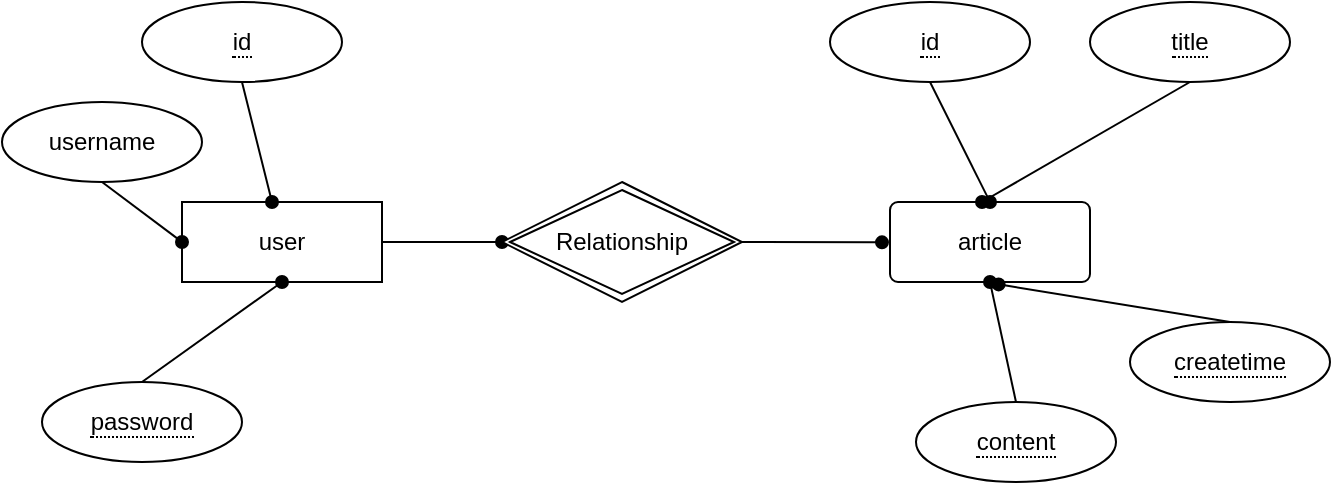 <mxfile version="14.7.7" type="github">
  <diagram id="nIkWP1dEO8LnHkIpu6Ge" name="Page-1">
    <mxGraphModel dx="788" dy="604" grid="1" gridSize="10" guides="1" tooltips="1" connect="1" arrows="1" fold="1" page="1" pageScale="1" pageWidth="827" pageHeight="1169" math="0" shadow="0">
      <root>
        <mxCell id="0" />
        <mxCell id="1" parent="0" />
        <mxCell id="HdGK9FtGteFxkMYbfXeP-26" style="edgeStyle=none;rounded=0;orthogonalLoop=1;jettySize=auto;html=1;exitX=1;exitY=0.5;exitDx=0;exitDy=0;entryX=0;entryY=0.5;entryDx=0;entryDy=0;endArrow=oval;endFill=1;" edge="1" parent="1" source="HdGK9FtGteFxkMYbfXeP-3" target="HdGK9FtGteFxkMYbfXeP-25">
          <mxGeometry relative="1" as="geometry" />
        </mxCell>
        <mxCell id="HdGK9FtGteFxkMYbfXeP-3" value="user" style="whiteSpace=wrap;html=1;align=center;" vertex="1" parent="1">
          <mxGeometry x="90" y="150" width="100" height="40" as="geometry" />
        </mxCell>
        <mxCell id="HdGK9FtGteFxkMYbfXeP-7" style="rounded=0;orthogonalLoop=1;jettySize=auto;html=1;exitX=0.5;exitY=1;exitDx=0;exitDy=0;endArrow=oval;endFill=1;" edge="1" parent="1" source="HdGK9FtGteFxkMYbfXeP-4" target="HdGK9FtGteFxkMYbfXeP-3">
          <mxGeometry relative="1" as="geometry" />
        </mxCell>
        <mxCell id="HdGK9FtGteFxkMYbfXeP-4" value="&lt;span style=&quot;border-bottom: 1px dotted&quot;&gt;id&lt;/span&gt;" style="ellipse;whiteSpace=wrap;html=1;align=center;" vertex="1" parent="1">
          <mxGeometry x="70" y="50" width="100" height="40" as="geometry" />
        </mxCell>
        <mxCell id="HdGK9FtGteFxkMYbfXeP-9" style="edgeStyle=none;rounded=0;orthogonalLoop=1;jettySize=auto;html=1;exitX=0.5;exitY=1;exitDx=0;exitDy=0;entryX=0;entryY=0.5;entryDx=0;entryDy=0;endArrow=oval;endFill=1;" edge="1" parent="1" source="HdGK9FtGteFxkMYbfXeP-8" target="HdGK9FtGteFxkMYbfXeP-3">
          <mxGeometry relative="1" as="geometry" />
        </mxCell>
        <mxCell id="HdGK9FtGteFxkMYbfXeP-8" value="username&lt;br&gt;" style="ellipse;whiteSpace=wrap;html=1;align=center;" vertex="1" parent="1">
          <mxGeometry y="100" width="100" height="40" as="geometry" />
        </mxCell>
        <mxCell id="HdGK9FtGteFxkMYbfXeP-11" style="edgeStyle=none;rounded=0;orthogonalLoop=1;jettySize=auto;html=1;exitX=0.5;exitY=0;exitDx=0;exitDy=0;entryX=0.5;entryY=1;entryDx=0;entryDy=0;endArrow=oval;endFill=1;" edge="1" parent="1" source="HdGK9FtGteFxkMYbfXeP-10" target="HdGK9FtGteFxkMYbfXeP-3">
          <mxGeometry relative="1" as="geometry" />
        </mxCell>
        <mxCell id="HdGK9FtGteFxkMYbfXeP-10" value="&lt;span style=&quot;border-bottom: 1px dotted&quot;&gt;password&lt;br&gt;&lt;/span&gt;" style="ellipse;whiteSpace=wrap;html=1;align=center;" vertex="1" parent="1">
          <mxGeometry x="20" y="240" width="100" height="40" as="geometry" />
        </mxCell>
        <mxCell id="HdGK9FtGteFxkMYbfXeP-12" value="article" style="rounded=1;arcSize=10;whiteSpace=wrap;html=1;align=center;" vertex="1" parent="1">
          <mxGeometry x="444" y="150" width="100" height="40" as="geometry" />
        </mxCell>
        <mxCell id="HdGK9FtGteFxkMYbfXeP-17" style="edgeStyle=none;rounded=0;orthogonalLoop=1;jettySize=auto;html=1;exitX=0.5;exitY=1;exitDx=0;exitDy=0;entryX=0.5;entryY=0;entryDx=0;entryDy=0;endArrow=oval;endFill=1;" edge="1" parent="1" source="HdGK9FtGteFxkMYbfXeP-13" target="HdGK9FtGteFxkMYbfXeP-12">
          <mxGeometry relative="1" as="geometry" />
        </mxCell>
        <mxCell id="HdGK9FtGteFxkMYbfXeP-13" value="&lt;span style=&quot;border-bottom: 1px dotted&quot;&gt;id&lt;br&gt;&lt;/span&gt;" style="ellipse;whiteSpace=wrap;html=1;align=center;" vertex="1" parent="1">
          <mxGeometry x="414" y="50" width="100" height="40" as="geometry" />
        </mxCell>
        <mxCell id="HdGK9FtGteFxkMYbfXeP-18" style="edgeStyle=none;rounded=0;orthogonalLoop=1;jettySize=auto;html=1;exitX=0.5;exitY=1;exitDx=0;exitDy=0;endArrow=oval;endFill=1;" edge="1" parent="1" source="HdGK9FtGteFxkMYbfXeP-14">
          <mxGeometry relative="1" as="geometry">
            <mxPoint x="490" y="150" as="targetPoint" />
          </mxGeometry>
        </mxCell>
        <mxCell id="HdGK9FtGteFxkMYbfXeP-14" value="&lt;span style=&quot;border-bottom: 1px dotted&quot;&gt;title&lt;br&gt;&lt;/span&gt;" style="ellipse;whiteSpace=wrap;html=1;align=center;" vertex="1" parent="1">
          <mxGeometry x="544" y="50" width="100" height="40" as="geometry" />
        </mxCell>
        <mxCell id="HdGK9FtGteFxkMYbfXeP-23" style="edgeStyle=none;rounded=0;orthogonalLoop=1;jettySize=auto;html=1;exitX=0.5;exitY=0;exitDx=0;exitDy=0;entryX=0.543;entryY=1.03;entryDx=0;entryDy=0;entryPerimeter=0;endArrow=oval;endFill=1;" edge="1" parent="1" source="HdGK9FtGteFxkMYbfXeP-15" target="HdGK9FtGteFxkMYbfXeP-12">
          <mxGeometry relative="1" as="geometry" />
        </mxCell>
        <mxCell id="HdGK9FtGteFxkMYbfXeP-15" value="&lt;span style=&quot;border-bottom: 1px dotted&quot;&gt;createtime&lt;br&gt;&lt;/span&gt;" style="ellipse;whiteSpace=wrap;html=1;align=center;" vertex="1" parent="1">
          <mxGeometry x="564" y="210" width="100" height="40" as="geometry" />
        </mxCell>
        <mxCell id="HdGK9FtGteFxkMYbfXeP-22" style="edgeStyle=none;rounded=0;orthogonalLoop=1;jettySize=auto;html=1;exitX=0.5;exitY=0;exitDx=0;exitDy=0;entryX=0.5;entryY=1;entryDx=0;entryDy=0;endArrow=oval;endFill=1;" edge="1" parent="1" source="HdGK9FtGteFxkMYbfXeP-16" target="HdGK9FtGteFxkMYbfXeP-12">
          <mxGeometry relative="1" as="geometry" />
        </mxCell>
        <mxCell id="HdGK9FtGteFxkMYbfXeP-16" value="&lt;span style=&quot;border-bottom: 1px dotted&quot;&gt;content&lt;br&gt;&lt;/span&gt;" style="ellipse;whiteSpace=wrap;html=1;align=center;" vertex="1" parent="1">
          <mxGeometry x="457" y="250" width="100" height="40" as="geometry" />
        </mxCell>
        <mxCell id="HdGK9FtGteFxkMYbfXeP-27" style="edgeStyle=none;rounded=0;orthogonalLoop=1;jettySize=auto;html=1;exitX=1;exitY=0.5;exitDx=0;exitDy=0;endArrow=oval;endFill=1;" edge="1" parent="1" source="HdGK9FtGteFxkMYbfXeP-25">
          <mxGeometry relative="1" as="geometry">
            <mxPoint x="440" y="170.167" as="targetPoint" />
          </mxGeometry>
        </mxCell>
        <mxCell id="HdGK9FtGteFxkMYbfXeP-25" value="Relationship" style="shape=rhombus;double=1;perimeter=rhombusPerimeter;whiteSpace=wrap;html=1;align=center;" vertex="1" parent="1">
          <mxGeometry x="250" y="140" width="120" height="60" as="geometry" />
        </mxCell>
      </root>
    </mxGraphModel>
  </diagram>
</mxfile>
